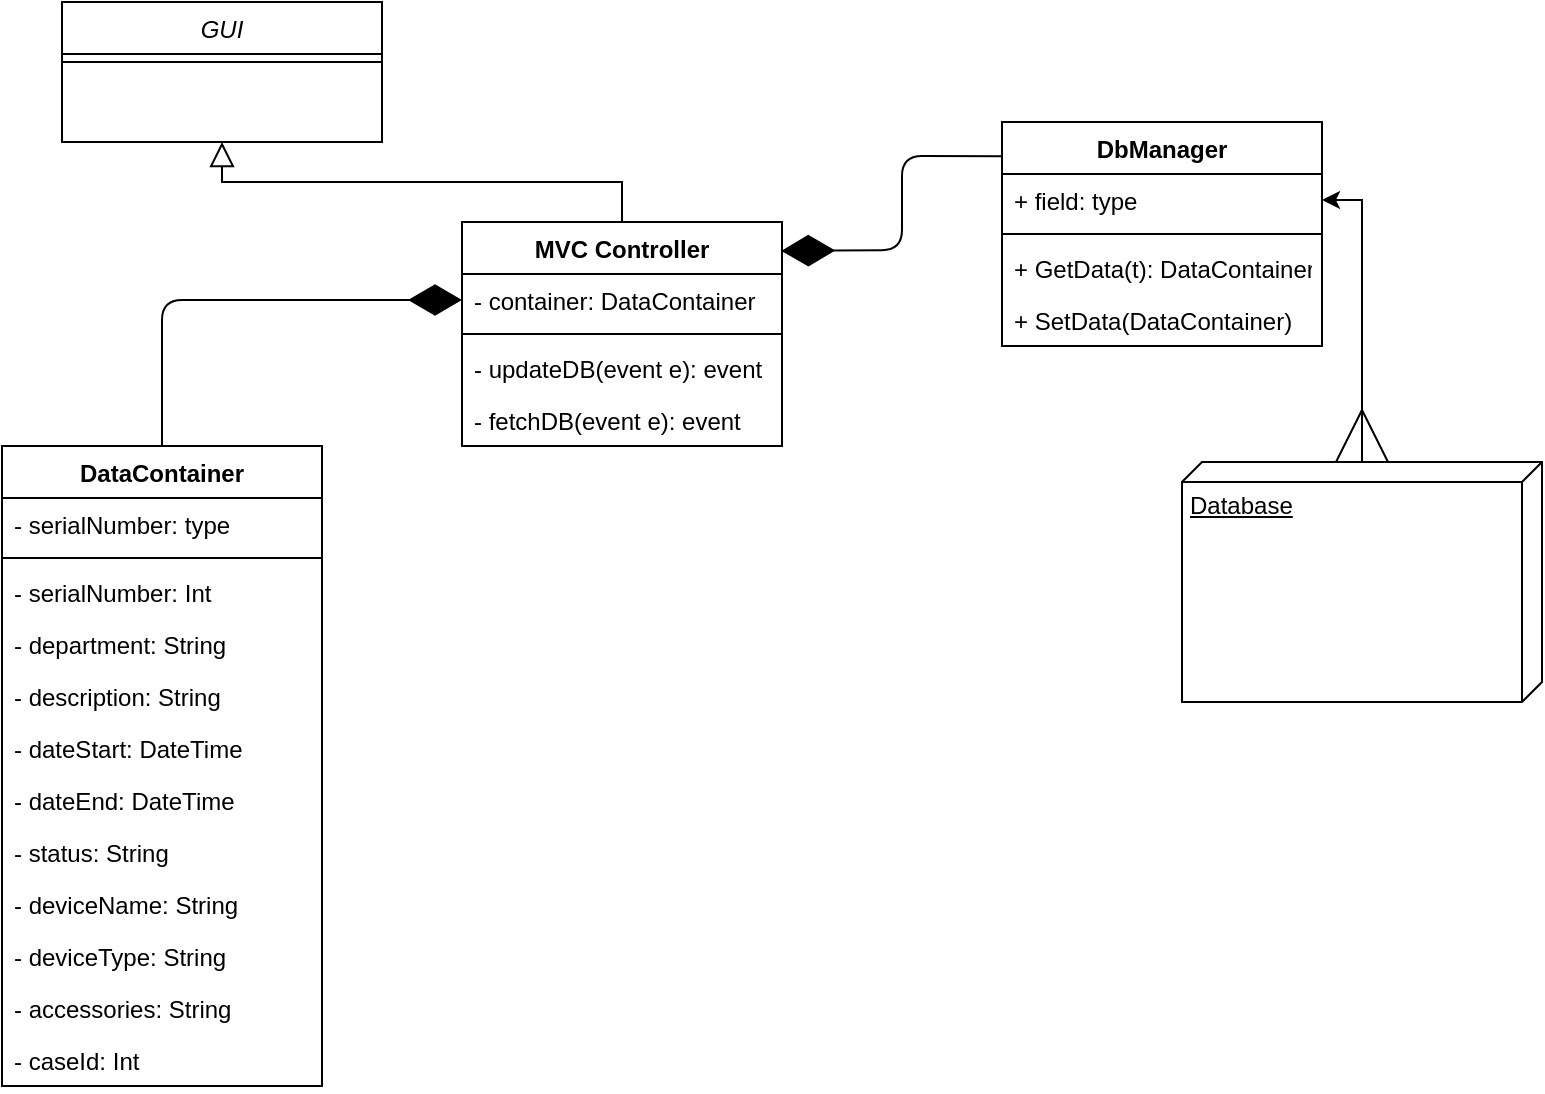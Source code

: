<mxfile version="13.7.9" type="device"><diagram id="C5RBs43oDa-KdzZeNtuy" name="Page-1"><mxGraphModel dx="853" dy="493" grid="1" gridSize="10" guides="1" tooltips="1" connect="1" arrows="1" fold="1" page="1" pageScale="1" pageWidth="827" pageHeight="1169" math="0" shadow="0"><root><mxCell id="WIyWlLk6GJQsqaUBKTNV-0"/><mxCell id="WIyWlLk6GJQsqaUBKTNV-1" parent="WIyWlLk6GJQsqaUBKTNV-0"/><mxCell id="zkfFHV4jXpPFQw0GAbJ--12" value="" style="endArrow=block;endSize=10;endFill=0;shadow=0;strokeWidth=1;rounded=0;edgeStyle=elbowEdgeStyle;elbow=vertical;exitX=0.5;exitY=0;exitDx=0;exitDy=0;" parent="WIyWlLk6GJQsqaUBKTNV-1" source="-MKAVyOedlzlEe6gaV0U-0" target="zkfFHV4jXpPFQw0GAbJ--0" edge="1"><mxGeometry width="160" relative="1" as="geometry"><mxPoint x="378" y="410" as="sourcePoint"/><mxPoint x="200" y="203" as="targetPoint"/></mxGeometry></mxCell><mxCell id="zkfFHV4jXpPFQw0GAbJ--0" value="GUI" style="swimlane;fontStyle=2;align=center;verticalAlign=top;childLayout=stackLayout;horizontal=1;startSize=26;horizontalStack=0;resizeParent=1;resizeLast=0;collapsible=1;marginBottom=0;rounded=0;shadow=0;strokeWidth=1;" parent="WIyWlLk6GJQsqaUBKTNV-1" vertex="1"><mxGeometry x="60" y="170" width="160" height="70" as="geometry"><mxRectangle x="230" y="140" width="160" height="26" as="alternateBounds"/></mxGeometry></mxCell><mxCell id="zkfFHV4jXpPFQw0GAbJ--4" value="" style="line;html=1;strokeWidth=1;align=left;verticalAlign=middle;spacingTop=-1;spacingLeft=3;spacingRight=3;rotatable=0;labelPosition=right;points=[];portConstraint=eastwest;" parent="zkfFHV4jXpPFQw0GAbJ--0" vertex="1"><mxGeometry y="26" width="160" height="8" as="geometry"/></mxCell><mxCell id="-MKAVyOedlzlEe6gaV0U-0" value="MVC Controller" style="swimlane;fontStyle=1;align=center;verticalAlign=top;childLayout=stackLayout;horizontal=1;startSize=26;horizontalStack=0;resizeParent=1;resizeParentMax=0;resizeLast=0;collapsible=1;marginBottom=0;" vertex="1" parent="WIyWlLk6GJQsqaUBKTNV-1"><mxGeometry x="260" y="280" width="160" height="112" as="geometry"/></mxCell><mxCell id="-MKAVyOedlzlEe6gaV0U-1" value="- container: DataContainer" style="text;strokeColor=none;fillColor=none;align=left;verticalAlign=top;spacingLeft=4;spacingRight=4;overflow=hidden;rotatable=0;points=[[0,0.5],[1,0.5]];portConstraint=eastwest;" vertex="1" parent="-MKAVyOedlzlEe6gaV0U-0"><mxGeometry y="26" width="160" height="26" as="geometry"/></mxCell><mxCell id="-MKAVyOedlzlEe6gaV0U-2" value="" style="line;strokeWidth=1;fillColor=none;align=left;verticalAlign=middle;spacingTop=-1;spacingLeft=3;spacingRight=3;rotatable=0;labelPosition=right;points=[];portConstraint=eastwest;" vertex="1" parent="-MKAVyOedlzlEe6gaV0U-0"><mxGeometry y="52" width="160" height="8" as="geometry"/></mxCell><mxCell id="-MKAVyOedlzlEe6gaV0U-3" value="- updateDB(event e): event" style="text;strokeColor=none;fillColor=none;align=left;verticalAlign=top;spacingLeft=4;spacingRight=4;overflow=hidden;rotatable=0;points=[[0,0.5],[1,0.5]];portConstraint=eastwest;" vertex="1" parent="-MKAVyOedlzlEe6gaV0U-0"><mxGeometry y="60" width="160" height="26" as="geometry"/></mxCell><mxCell id="-MKAVyOedlzlEe6gaV0U-27" value="- fetchDB(event e): event" style="text;strokeColor=none;fillColor=none;align=left;verticalAlign=top;spacingLeft=4;spacingRight=4;overflow=hidden;rotatable=0;points=[[0,0.5],[1,0.5]];portConstraint=eastwest;" vertex="1" parent="-MKAVyOedlzlEe6gaV0U-0"><mxGeometry y="86" width="160" height="26" as="geometry"/></mxCell><mxCell id="-MKAVyOedlzlEe6gaV0U-9" value="Database" style="verticalAlign=top;align=left;spacingTop=8;spacingLeft=2;spacingRight=12;shape=cube;size=10;direction=south;fontStyle=4;html=1;" vertex="1" parent="WIyWlLk6GJQsqaUBKTNV-1"><mxGeometry x="620" y="400" width="180" height="120" as="geometry"/></mxCell><mxCell id="-MKAVyOedlzlEe6gaV0U-10" style="edgeStyle=orthogonalEdgeStyle;rounded=0;orthogonalLoop=1;jettySize=auto;html=1;exitX=1;exitY=0.5;exitDx=0;exitDy=0;endArrow=ERmany;endFill=0;endSize=24;startArrow=classic;startFill=1;" edge="1" parent="WIyWlLk6GJQsqaUBKTNV-1" source="-MKAVyOedlzlEe6gaV0U-5" target="-MKAVyOedlzlEe6gaV0U-9"><mxGeometry relative="1" as="geometry"/></mxCell><mxCell id="-MKAVyOedlzlEe6gaV0U-28" style="edgeStyle=orthogonalEdgeStyle;rounded=1;orthogonalLoop=1;jettySize=auto;html=1;entryX=0;entryY=0.5;entryDx=0;entryDy=0;startArrow=none;startFill=0;endArrow=diamondThin;endFill=1;endSize=24;" edge="1" parent="WIyWlLk6GJQsqaUBKTNV-1" source="-MKAVyOedlzlEe6gaV0U-12" target="-MKAVyOedlzlEe6gaV0U-1"><mxGeometry relative="1" as="geometry"/></mxCell><mxCell id="-MKAVyOedlzlEe6gaV0U-12" value="DataContainer" style="swimlane;fontStyle=1;align=center;verticalAlign=top;childLayout=stackLayout;horizontal=1;startSize=26;horizontalStack=0;resizeParent=1;resizeParentMax=0;resizeLast=0;collapsible=1;marginBottom=0;" vertex="1" parent="WIyWlLk6GJQsqaUBKTNV-1"><mxGeometry x="30" y="392" width="160" height="320" as="geometry"/></mxCell><mxCell id="-MKAVyOedlzlEe6gaV0U-13" value="- serialNumber: type" style="text;strokeColor=none;fillColor=none;align=left;verticalAlign=top;spacingLeft=4;spacingRight=4;overflow=hidden;rotatable=0;points=[[0,0.5],[1,0.5]];portConstraint=eastwest;" vertex="1" parent="-MKAVyOedlzlEe6gaV0U-12"><mxGeometry y="26" width="160" height="26" as="geometry"/></mxCell><mxCell id="-MKAVyOedlzlEe6gaV0U-14" value="" style="line;strokeWidth=1;fillColor=none;align=left;verticalAlign=middle;spacingTop=-1;spacingLeft=3;spacingRight=3;rotatable=0;labelPosition=right;points=[];portConstraint=eastwest;" vertex="1" parent="-MKAVyOedlzlEe6gaV0U-12"><mxGeometry y="52" width="160" height="8" as="geometry"/></mxCell><mxCell id="-MKAVyOedlzlEe6gaV0U-16" value="- serialNumber: Int" style="text;strokeColor=none;fillColor=none;align=left;verticalAlign=top;spacingLeft=4;spacingRight=4;overflow=hidden;rotatable=0;points=[[0,0.5],[1,0.5]];portConstraint=eastwest;" vertex="1" parent="-MKAVyOedlzlEe6gaV0U-12"><mxGeometry y="60" width="160" height="26" as="geometry"/></mxCell><mxCell id="-MKAVyOedlzlEe6gaV0U-17" value="- department: String" style="text;strokeColor=none;fillColor=none;align=left;verticalAlign=top;spacingLeft=4;spacingRight=4;overflow=hidden;rotatable=0;points=[[0,0.5],[1,0.5]];portConstraint=eastwest;" vertex="1" parent="-MKAVyOedlzlEe6gaV0U-12"><mxGeometry y="86" width="160" height="26" as="geometry"/></mxCell><mxCell id="-MKAVyOedlzlEe6gaV0U-18" value="- description: String" style="text;strokeColor=none;fillColor=none;align=left;verticalAlign=top;spacingLeft=4;spacingRight=4;overflow=hidden;rotatable=0;points=[[0,0.5],[1,0.5]];portConstraint=eastwest;" vertex="1" parent="-MKAVyOedlzlEe6gaV0U-12"><mxGeometry y="112" width="160" height="26" as="geometry"/></mxCell><mxCell id="-MKAVyOedlzlEe6gaV0U-19" value="- dateStart: DateTime" style="text;strokeColor=none;fillColor=none;align=left;verticalAlign=top;spacingLeft=4;spacingRight=4;overflow=hidden;rotatable=0;points=[[0,0.5],[1,0.5]];portConstraint=eastwest;" vertex="1" parent="-MKAVyOedlzlEe6gaV0U-12"><mxGeometry y="138" width="160" height="26" as="geometry"/></mxCell><mxCell id="-MKAVyOedlzlEe6gaV0U-20" value="- dateEnd: DateTime" style="text;strokeColor=none;fillColor=none;align=left;verticalAlign=top;spacingLeft=4;spacingRight=4;overflow=hidden;rotatable=0;points=[[0,0.5],[1,0.5]];portConstraint=eastwest;" vertex="1" parent="-MKAVyOedlzlEe6gaV0U-12"><mxGeometry y="164" width="160" height="26" as="geometry"/></mxCell><mxCell id="-MKAVyOedlzlEe6gaV0U-21" value="- status: String" style="text;strokeColor=none;fillColor=none;align=left;verticalAlign=top;spacingLeft=4;spacingRight=4;overflow=hidden;rotatable=0;points=[[0,0.5],[1,0.5]];portConstraint=eastwest;" vertex="1" parent="-MKAVyOedlzlEe6gaV0U-12"><mxGeometry y="190" width="160" height="26" as="geometry"/></mxCell><mxCell id="-MKAVyOedlzlEe6gaV0U-23" value="- deviceName: String" style="text;strokeColor=none;fillColor=none;align=left;verticalAlign=top;spacingLeft=4;spacingRight=4;overflow=hidden;rotatable=0;points=[[0,0.5],[1,0.5]];portConstraint=eastwest;" vertex="1" parent="-MKAVyOedlzlEe6gaV0U-12"><mxGeometry y="216" width="160" height="26" as="geometry"/></mxCell><mxCell id="-MKAVyOedlzlEe6gaV0U-24" value="- deviceType: String" style="text;strokeColor=none;fillColor=none;align=left;verticalAlign=top;spacingLeft=4;spacingRight=4;overflow=hidden;rotatable=0;points=[[0,0.5],[1,0.5]];portConstraint=eastwest;" vertex="1" parent="-MKAVyOedlzlEe6gaV0U-12"><mxGeometry y="242" width="160" height="26" as="geometry"/></mxCell><mxCell id="-MKAVyOedlzlEe6gaV0U-25" value="- accessories: String" style="text;strokeColor=none;fillColor=none;align=left;verticalAlign=top;spacingLeft=4;spacingRight=4;overflow=hidden;rotatable=0;points=[[0,0.5],[1,0.5]];portConstraint=eastwest;" vertex="1" parent="-MKAVyOedlzlEe6gaV0U-12"><mxGeometry y="268" width="160" height="26" as="geometry"/></mxCell><mxCell id="-MKAVyOedlzlEe6gaV0U-26" value="- caseId: Int" style="text;strokeColor=none;fillColor=none;align=left;verticalAlign=top;spacingLeft=4;spacingRight=4;overflow=hidden;rotatable=0;points=[[0,0.5],[1,0.5]];portConstraint=eastwest;" vertex="1" parent="-MKAVyOedlzlEe6gaV0U-12"><mxGeometry y="294" width="160" height="26" as="geometry"/></mxCell><mxCell id="-MKAVyOedlzlEe6gaV0U-29" value="" style="endArrow=diamondThin;endFill=1;endSize=24;html=1;entryX=0.998;entryY=0.129;entryDx=0;entryDy=0;entryPerimeter=0;exitX=0.006;exitY=0.153;exitDx=0;exitDy=0;exitPerimeter=0;" edge="1" parent="WIyWlLk6GJQsqaUBKTNV-1" source="-MKAVyOedlzlEe6gaV0U-4" target="-MKAVyOedlzlEe6gaV0U-0"><mxGeometry width="160" relative="1" as="geometry"><mxPoint x="310" y="420" as="sourcePoint"/><mxPoint x="470" y="420" as="targetPoint"/><Array as="points"><mxPoint x="480" y="247"/><mxPoint x="480" y="294"/></Array></mxGeometry></mxCell><mxCell id="-MKAVyOedlzlEe6gaV0U-4" value="DbManager" style="swimlane;fontStyle=1;align=center;verticalAlign=top;childLayout=stackLayout;horizontal=1;startSize=26;horizontalStack=0;resizeParent=1;resizeParentMax=0;resizeLast=0;collapsible=1;marginBottom=0;" vertex="1" parent="WIyWlLk6GJQsqaUBKTNV-1"><mxGeometry x="530" y="230" width="160" height="112" as="geometry"/></mxCell><mxCell id="-MKAVyOedlzlEe6gaV0U-5" value="+ field: type" style="text;strokeColor=none;fillColor=none;align=left;verticalAlign=top;spacingLeft=4;spacingRight=4;overflow=hidden;rotatable=0;points=[[0,0.5],[1,0.5]];portConstraint=eastwest;" vertex="1" parent="-MKAVyOedlzlEe6gaV0U-4"><mxGeometry y="26" width="160" height="26" as="geometry"/></mxCell><mxCell id="-MKAVyOedlzlEe6gaV0U-6" value="" style="line;strokeWidth=1;fillColor=none;align=left;verticalAlign=middle;spacingTop=-1;spacingLeft=3;spacingRight=3;rotatable=0;labelPosition=right;points=[];portConstraint=eastwest;" vertex="1" parent="-MKAVyOedlzlEe6gaV0U-4"><mxGeometry y="52" width="160" height="8" as="geometry"/></mxCell><mxCell id="-MKAVyOedlzlEe6gaV0U-7" value="+ GetData(t): DataContainer" style="text;strokeColor=none;fillColor=none;align=left;verticalAlign=top;spacingLeft=4;spacingRight=4;overflow=hidden;rotatable=0;points=[[0,0.5],[1,0.5]];portConstraint=eastwest;" vertex="1" parent="-MKAVyOedlzlEe6gaV0U-4"><mxGeometry y="60" width="160" height="26" as="geometry"/></mxCell><mxCell id="-MKAVyOedlzlEe6gaV0U-11" value="+ SetData(DataContainer)" style="text;strokeColor=none;fillColor=none;align=left;verticalAlign=top;spacingLeft=4;spacingRight=4;overflow=hidden;rotatable=0;points=[[0,0.5],[1,0.5]];portConstraint=eastwest;" vertex="1" parent="-MKAVyOedlzlEe6gaV0U-4"><mxGeometry y="86" width="160" height="26" as="geometry"/></mxCell></root></mxGraphModel></diagram></mxfile>